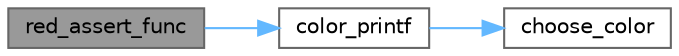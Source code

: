 digraph "red_assert_func"
{
 // LATEX_PDF_SIZE
  bgcolor="transparent";
  edge [fontname=Helvetica,fontsize=10,labelfontname=Helvetica,labelfontsize=10];
  node [fontname=Helvetica,fontsize=10,shape=box,height=0.2,width=0.4];
  rankdir="LR";
  Node1 [id="Node000001",label="red_assert_func",height=0.2,width=0.4,color="gray40", fillcolor="grey60", style="filled", fontcolor="black",tooltip="red_assert function (used in red_assert macro)"];
  Node1 -> Node2 [id="edge1_Node000001_Node000002",color="steelblue1",style="solid",tooltip=" "];
  Node2 [id="Node000002",label="color_printf",height=0.2,width=0.4,color="grey40", fillcolor="white", style="filled",URL="$color__printf_8cpp.html#a7c074de3badf5ee9989edbb64d6b3ec2",tooltip="main function for printing colorful text (works like fprintf() but has a color as an arg)"];
  Node2 -> Node3 [id="edge2_Node000002_Node000003",color="steelblue1",style="solid",tooltip=" "];
  Node3 [id="Node000003",label="choose_color",height=0.2,width=0.4,color="grey40", fillcolor="white", style="filled",URL="$color__printf_8cpp.html#a931e0d552b91322e02167b6261de8596",tooltip="a function for converting enum color value to string (esc sequence)"];
}
